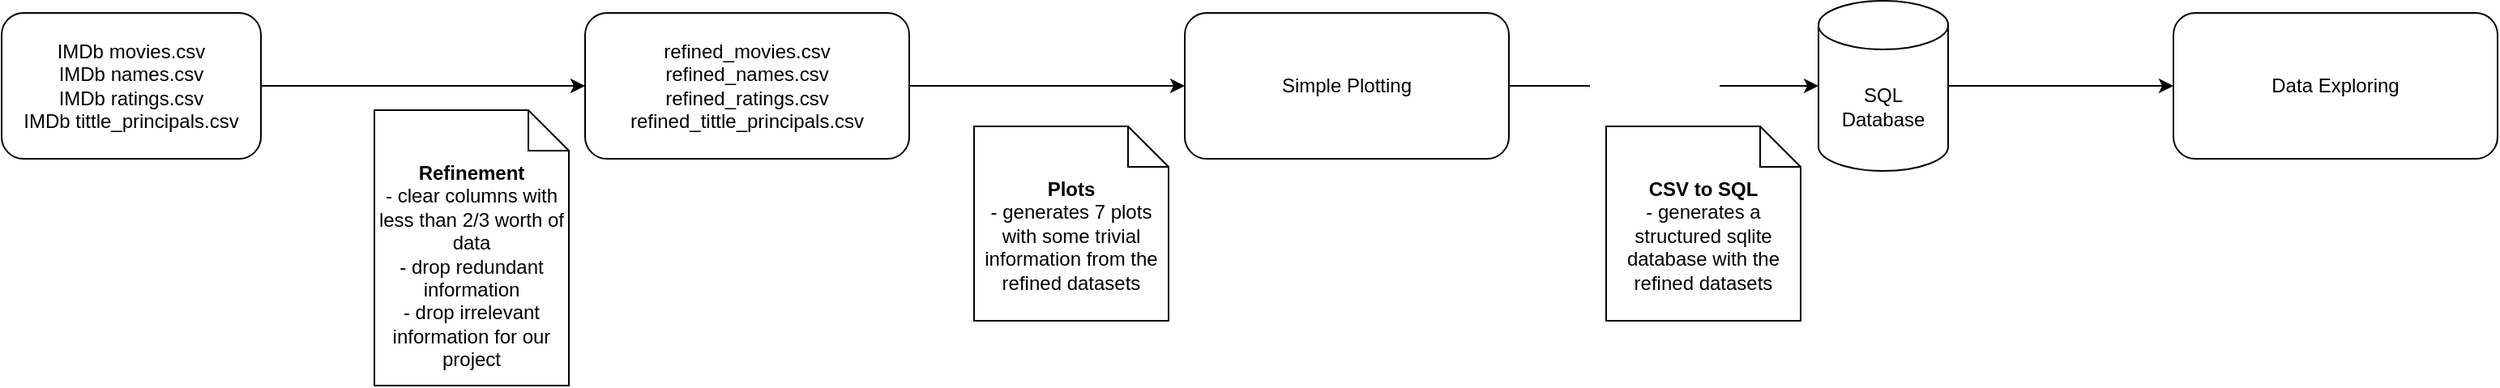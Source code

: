 <mxfile version="15.7.3" type="device"><diagram id="U0TEEb0Og4tp0JaTyb8K" name="Page-1"><mxGraphModel dx="1422" dy="754" grid="1" gridSize="10" guides="1" tooltips="1" connect="1" arrows="1" fold="1" page="1" pageScale="1" pageWidth="827" pageHeight="1169" math="0" shadow="0"><root><mxCell id="0"/><mxCell id="1" parent="0"/><mxCell id="dyYckTUQXTFtyMufqalx-2" style="edgeStyle=orthogonalEdgeStyle;rounded=0;orthogonalLoop=1;jettySize=auto;html=1;entryX=0;entryY=0.5;entryDx=0;entryDy=0;" parent="1" source="dyYckTUQXTFtyMufqalx-1" target="dyYckTUQXTFtyMufqalx-5" edge="1"><mxGeometry relative="1" as="geometry"><mxPoint x="400" y="125" as="targetPoint"/></mxGeometry></mxCell><mxCell id="dyYckTUQXTFtyMufqalx-1" value="IMDb movies.csv&lt;br&gt;IMDb names.csv&lt;br&gt;IMDb ratings.csv&lt;br&gt;IMDb tittle_principals.csv" style="rounded=1;whiteSpace=wrap;html=1;" parent="1" vertex="1"><mxGeometry x="40" y="80" width="160" height="90" as="geometry"/></mxCell><mxCell id="dyYckTUQXTFtyMufqalx-3" value="" style="shape=image;html=1;verticalAlign=top;verticalLabelPosition=bottom;labelBackgroundColor=#ffffff;imageAspect=0;aspect=fixed;image=https://cdn4.iconfinder.com/data/icons/logos-and-brands/512/267_Python_logo-128.png" parent="1" vertex="1"><mxGeometry x="220" y="90" width="80" height="80" as="geometry"/></mxCell><mxCell id="GvcLQLSu5NJSFBCjxQf--1" style="edgeStyle=orthogonalEdgeStyle;rounded=0;orthogonalLoop=1;jettySize=auto;html=1;entryX=0;entryY=0.5;entryDx=0;entryDy=0;" parent="1" source="dyYckTUQXTFtyMufqalx-5" target="GvcLQLSu5NJSFBCjxQf--3" edge="1"><mxGeometry relative="1" as="geometry"><mxPoint x="750" y="125" as="targetPoint"/></mxGeometry></mxCell><mxCell id="dyYckTUQXTFtyMufqalx-5" value="refined_movies.csv&lt;br&gt;refined_names.csv&lt;br&gt;refined_ratings.csv&lt;br&gt;refined_tittle_principals.csv" style="rounded=1;whiteSpace=wrap;html=1;" parent="1" vertex="1"><mxGeometry x="400" y="80" width="200" height="90" as="geometry"/></mxCell><mxCell id="GvcLQLSu5NJSFBCjxQf--4" style="edgeStyle=orthogonalEdgeStyle;rounded=0;orthogonalLoop=1;jettySize=auto;html=1;entryX=0;entryY=0.5;entryDx=0;entryDy=0;entryPerimeter=0;startArrow=none;" parent="1" source="fSLV5KjChWbYeqFczmMc-1" target="GvcLQLSu5NJSFBCjxQf--5" edge="1"><mxGeometry relative="1" as="geometry"><mxPoint x="1120" y="125" as="targetPoint"/></mxGeometry></mxCell><mxCell id="GvcLQLSu5NJSFBCjxQf--3" value="Simple Plotting" style="rounded=1;whiteSpace=wrap;html=1;" parent="1" vertex="1"><mxGeometry x="770" y="80" width="200" height="90" as="geometry"/></mxCell><mxCell id="GvcLQLSu5NJSFBCjxQf--7" style="edgeStyle=orthogonalEdgeStyle;rounded=0;orthogonalLoop=1;jettySize=auto;html=1;entryX=0;entryY=0.5;entryDx=0;entryDy=0;" parent="1" source="GvcLQLSu5NJSFBCjxQf--5" target="GvcLQLSu5NJSFBCjxQf--6" edge="1"><mxGeometry relative="1" as="geometry"/></mxCell><mxCell id="GvcLQLSu5NJSFBCjxQf--5" value="SQL Database" style="shape=cylinder3;whiteSpace=wrap;html=1;boundedLbl=1;backgroundOutline=1;size=15;" parent="1" vertex="1"><mxGeometry x="1161" y="72.5" width="80" height="105" as="geometry"/></mxCell><mxCell id="GvcLQLSu5NJSFBCjxQf--6" value="Data Exploring" style="rounded=1;whiteSpace=wrap;html=1;" parent="1" vertex="1"><mxGeometry x="1380" y="80" width="200" height="90" as="geometry"/></mxCell><mxCell id="fSLV5KjChWbYeqFczmMc-1" value="" style="shape=image;html=1;verticalAlign=top;verticalLabelPosition=bottom;labelBackgroundColor=#ffffff;imageAspect=0;aspect=fixed;image=https://cdn4.iconfinder.com/data/icons/logos-and-brands/512/267_Python_logo-128.png" vertex="1" parent="1"><mxGeometry x="1020" y="85" width="80" height="80" as="geometry"/></mxCell><mxCell id="fSLV5KjChWbYeqFczmMc-2" value="" style="edgeStyle=orthogonalEdgeStyle;rounded=0;orthogonalLoop=1;jettySize=auto;html=1;entryX=0;entryY=0.5;entryDx=0;entryDy=0;entryPerimeter=0;endArrow=none;" edge="1" parent="1" source="GvcLQLSu5NJSFBCjxQf--3" target="fSLV5KjChWbYeqFczmMc-1"><mxGeometry relative="1" as="geometry"><mxPoint x="1120" y="125" as="targetPoint"/><mxPoint x="950" y="125" as="sourcePoint"/></mxGeometry></mxCell><mxCell id="fSLV5KjChWbYeqFczmMc-3" value="" style="shape=image;html=1;verticalAlign=top;verticalLabelPosition=bottom;labelBackgroundColor=#ffffff;imageAspect=0;aspect=fixed;image=https://cdn4.iconfinder.com/data/icons/logos-and-brands/512/267_Python_logo-128.png" vertex="1" parent="1"><mxGeometry x="630" y="85" width="80" height="80" as="geometry"/></mxCell><mxCell id="dyYckTUQXTFtyMufqalx-4" value="&lt;b&gt;Refinement&lt;br&gt;&lt;/b&gt;- clear columns with less than 2/3 worth of data&lt;br&gt;- drop redundant information&lt;br&gt;- drop irrelevant information for our project" style="shape=note2;boundedLbl=1;whiteSpace=wrap;html=1;size=25;verticalAlign=top;align=center;" parent="1" vertex="1"><mxGeometry x="270" y="140" width="120" height="170" as="geometry"/></mxCell><mxCell id="fSLV5KjChWbYeqFczmMc-4" value="&lt;b&gt;Plots&lt;br&gt;&lt;/b&gt;- generates 7 plots with some trivial information from the refined datasets" style="shape=note2;boundedLbl=1;whiteSpace=wrap;html=1;size=25;verticalAlign=top;align=center;" vertex="1" parent="1"><mxGeometry x="640" y="150" width="120" height="120" as="geometry"/></mxCell><mxCell id="fSLV5KjChWbYeqFczmMc-5" value="&lt;b&gt;CSV to SQL&lt;br&gt;&lt;/b&gt;- generates a structured sqlite database with the refined datasets" style="shape=note2;boundedLbl=1;whiteSpace=wrap;html=1;size=25;verticalAlign=top;align=center;" vertex="1" parent="1"><mxGeometry x="1030" y="150" width="120" height="120" as="geometry"/></mxCell></root></mxGraphModel></diagram></mxfile>